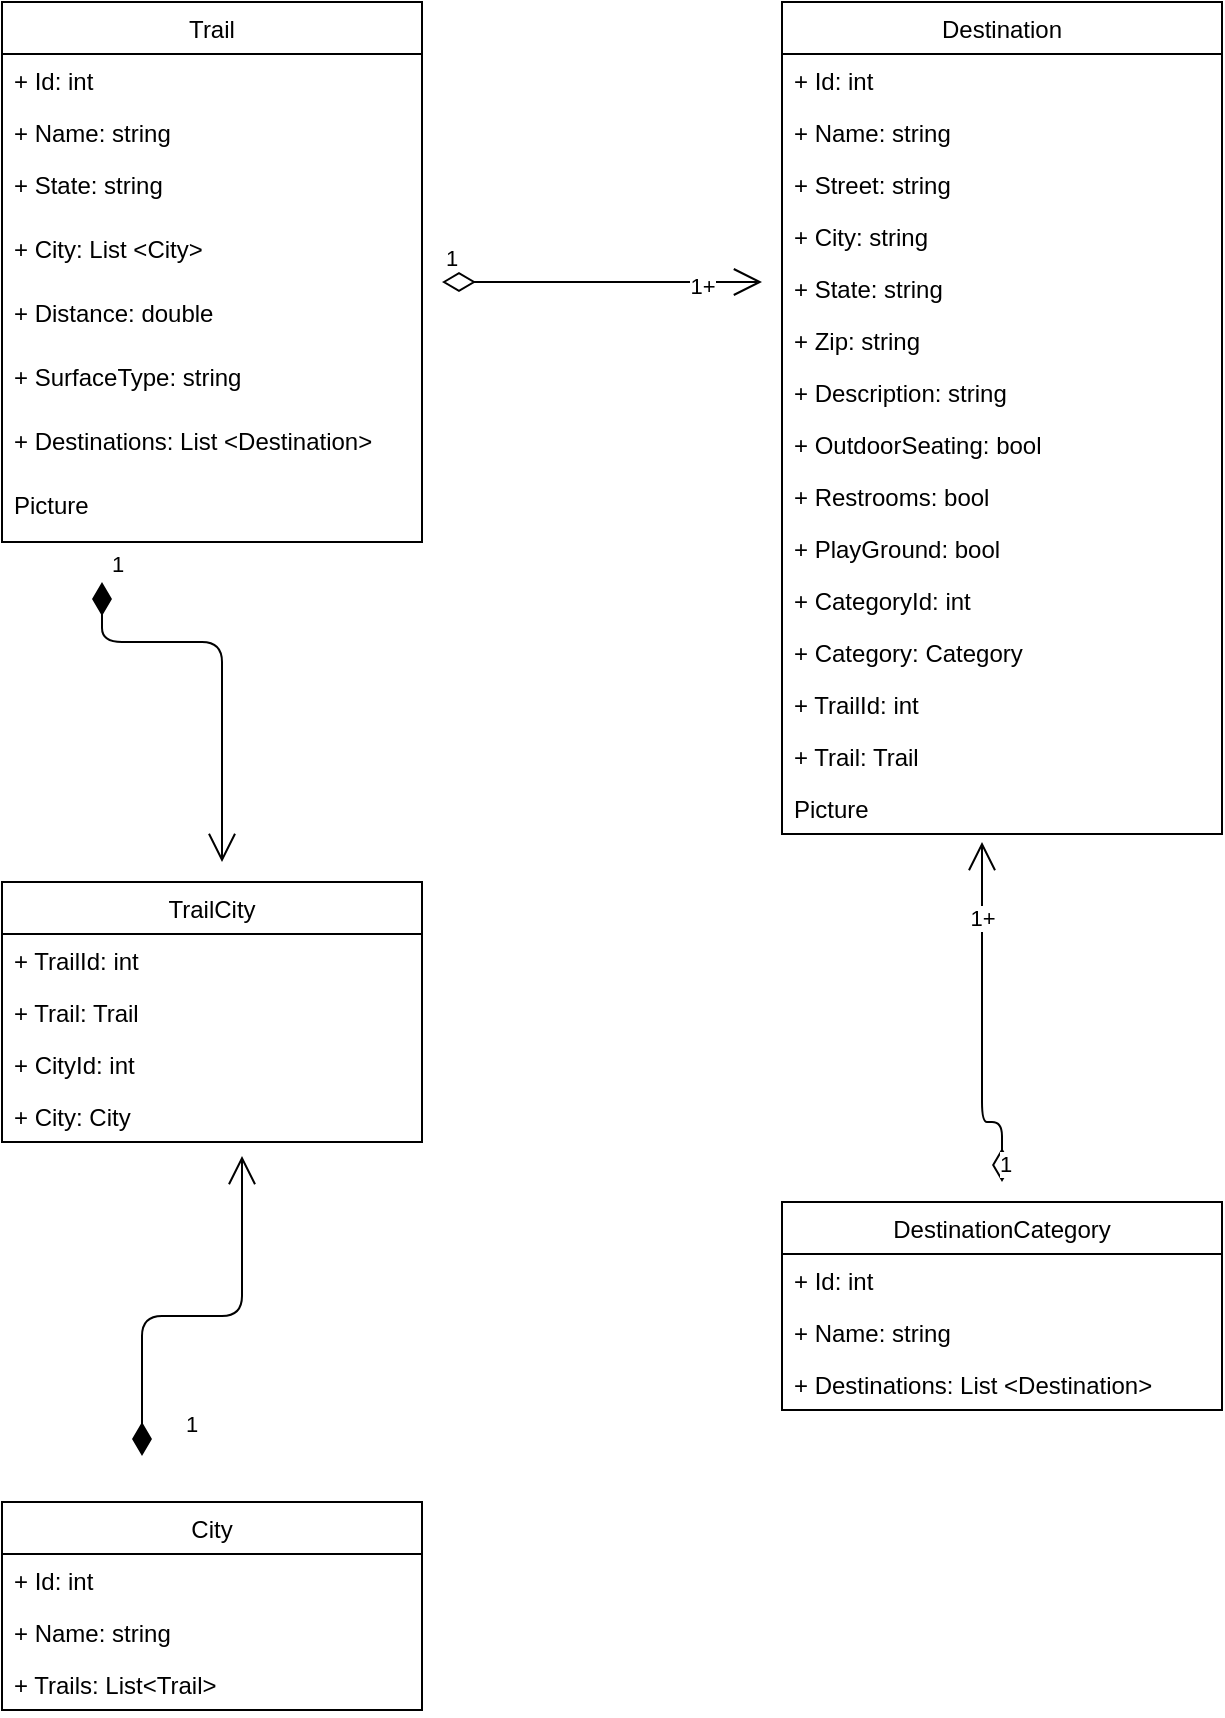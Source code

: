 <mxfile version="13.5.5" type="device"><diagram id="51SBfV6STvOOBxzDmzmi" name="Page-1"><mxGraphModel dx="1216" dy="967" grid="1" gridSize="10" guides="1" tooltips="1" connect="1" arrows="1" fold="1" page="1" pageScale="1" pageWidth="850" pageHeight="1100" math="0" shadow="0"><root><mxCell id="0"/><mxCell id="1" parent="0"/><mxCell id="F3EIsQNgNk9y5ltb0pRm-1" value="Trail" style="swimlane;fontStyle=0;childLayout=stackLayout;horizontal=1;startSize=26;fillColor=none;horizontalStack=0;resizeParent=1;resizeParentMax=0;resizeLast=0;collapsible=1;marginBottom=0;" vertex="1" parent="1"><mxGeometry x="100" y="110" width="210" height="270" as="geometry"><mxRectangle x="100" y="110" width="60" height="26" as="alternateBounds"/></mxGeometry></mxCell><mxCell id="F3EIsQNgNk9y5ltb0pRm-2" value="+ Id: int" style="text;strokeColor=none;fillColor=none;align=left;verticalAlign=top;spacingLeft=4;spacingRight=4;overflow=hidden;rotatable=0;points=[[0,0.5],[1,0.5]];portConstraint=eastwest;" vertex="1" parent="F3EIsQNgNk9y5ltb0pRm-1"><mxGeometry y="26" width="210" height="26" as="geometry"/></mxCell><mxCell id="F3EIsQNgNk9y5ltb0pRm-3" value="+ Name: string" style="text;strokeColor=none;fillColor=none;align=left;verticalAlign=top;spacingLeft=4;spacingRight=4;overflow=hidden;rotatable=0;points=[[0,0.5],[1,0.5]];portConstraint=eastwest;" vertex="1" parent="F3EIsQNgNk9y5ltb0pRm-1"><mxGeometry y="52" width="210" height="26" as="geometry"/></mxCell><mxCell id="F3EIsQNgNk9y5ltb0pRm-4" value="+ State: string&#10;" style="text;strokeColor=none;fillColor=none;align=left;verticalAlign=top;spacingLeft=4;spacingRight=4;overflow=hidden;rotatable=0;points=[[0,0.5],[1,0.5]];portConstraint=eastwest;" vertex="1" parent="F3EIsQNgNk9y5ltb0pRm-1"><mxGeometry y="78" width="210" height="32" as="geometry"/></mxCell><mxCell id="F3EIsQNgNk9y5ltb0pRm-10" value="+ City: List &lt;City&gt;&#10;" style="text;strokeColor=none;fillColor=none;align=left;verticalAlign=top;spacingLeft=4;spacingRight=4;overflow=hidden;rotatable=0;points=[[0,0.5],[1,0.5]];portConstraint=eastwest;" vertex="1" parent="F3EIsQNgNk9y5ltb0pRm-1"><mxGeometry y="110" width="210" height="32" as="geometry"/></mxCell><mxCell id="F3EIsQNgNk9y5ltb0pRm-11" value="+ Distance: double&#10;" style="text;strokeColor=none;fillColor=none;align=left;verticalAlign=top;spacingLeft=4;spacingRight=4;overflow=hidden;rotatable=0;points=[[0,0.5],[1,0.5]];portConstraint=eastwest;" vertex="1" parent="F3EIsQNgNk9y5ltb0pRm-1"><mxGeometry y="142" width="210" height="32" as="geometry"/></mxCell><mxCell id="F3EIsQNgNk9y5ltb0pRm-12" value="+ SurfaceType: string&#10;" style="text;strokeColor=none;fillColor=none;align=left;verticalAlign=top;spacingLeft=4;spacingRight=4;overflow=hidden;rotatable=0;points=[[0,0.5],[1,0.5]];portConstraint=eastwest;" vertex="1" parent="F3EIsQNgNk9y5ltb0pRm-1"><mxGeometry y="174" width="210" height="32" as="geometry"/></mxCell><mxCell id="F3EIsQNgNk9y5ltb0pRm-13" value="+ Destinations: List &lt;Destination&gt;&#10;" style="text;strokeColor=none;fillColor=none;align=left;verticalAlign=top;spacingLeft=4;spacingRight=4;overflow=hidden;rotatable=0;points=[[0,0.5],[1,0.5]];portConstraint=eastwest;" vertex="1" parent="F3EIsQNgNk9y5ltb0pRm-1"><mxGeometry y="206" width="210" height="32" as="geometry"/></mxCell><mxCell id="F3EIsQNgNk9y5ltb0pRm-14" value="Picture" style="text;strokeColor=none;fillColor=none;align=left;verticalAlign=top;spacingLeft=4;spacingRight=4;overflow=hidden;rotatable=0;points=[[0,0.5],[1,0.5]];portConstraint=eastwest;" vertex="1" parent="F3EIsQNgNk9y5ltb0pRm-1"><mxGeometry y="238" width="210" height="32" as="geometry"/></mxCell><mxCell id="F3EIsQNgNk9y5ltb0pRm-19" value="Destination" style="swimlane;fontStyle=0;childLayout=stackLayout;horizontal=1;startSize=26;fillColor=none;horizontalStack=0;resizeParent=1;resizeParentMax=0;resizeLast=0;collapsible=1;marginBottom=0;" vertex="1" parent="1"><mxGeometry x="490" y="110" width="220" height="416" as="geometry"/></mxCell><mxCell id="F3EIsQNgNk9y5ltb0pRm-20" value="+ Id: int" style="text;strokeColor=none;fillColor=none;align=left;verticalAlign=top;spacingLeft=4;spacingRight=4;overflow=hidden;rotatable=0;points=[[0,0.5],[1,0.5]];portConstraint=eastwest;" vertex="1" parent="F3EIsQNgNk9y5ltb0pRm-19"><mxGeometry y="26" width="220" height="26" as="geometry"/></mxCell><mxCell id="F3EIsQNgNk9y5ltb0pRm-21" value="+ Name: string" style="text;strokeColor=none;fillColor=none;align=left;verticalAlign=top;spacingLeft=4;spacingRight=4;overflow=hidden;rotatable=0;points=[[0,0.5],[1,0.5]];portConstraint=eastwest;" vertex="1" parent="F3EIsQNgNk9y5ltb0pRm-19"><mxGeometry y="52" width="220" height="26" as="geometry"/></mxCell><mxCell id="F3EIsQNgNk9y5ltb0pRm-22" value="+ Street: string" style="text;strokeColor=none;fillColor=none;align=left;verticalAlign=top;spacingLeft=4;spacingRight=4;overflow=hidden;rotatable=0;points=[[0,0.5],[1,0.5]];portConstraint=eastwest;" vertex="1" parent="F3EIsQNgNk9y5ltb0pRm-19"><mxGeometry y="78" width="220" height="26" as="geometry"/></mxCell><mxCell id="F3EIsQNgNk9y5ltb0pRm-23" value="+ City: string" style="text;strokeColor=none;fillColor=none;align=left;verticalAlign=top;spacingLeft=4;spacingRight=4;overflow=hidden;rotatable=0;points=[[0,0.5],[1,0.5]];portConstraint=eastwest;" vertex="1" parent="F3EIsQNgNk9y5ltb0pRm-19"><mxGeometry y="104" width="220" height="26" as="geometry"/></mxCell><mxCell id="F3EIsQNgNk9y5ltb0pRm-24" value="+ State: string" style="text;strokeColor=none;fillColor=none;align=left;verticalAlign=top;spacingLeft=4;spacingRight=4;overflow=hidden;rotatable=0;points=[[0,0.5],[1,0.5]];portConstraint=eastwest;" vertex="1" parent="F3EIsQNgNk9y5ltb0pRm-19"><mxGeometry y="130" width="220" height="26" as="geometry"/></mxCell><mxCell id="F3EIsQNgNk9y5ltb0pRm-25" value="+ Zip: string" style="text;strokeColor=none;fillColor=none;align=left;verticalAlign=top;spacingLeft=4;spacingRight=4;overflow=hidden;rotatable=0;points=[[0,0.5],[1,0.5]];portConstraint=eastwest;" vertex="1" parent="F3EIsQNgNk9y5ltb0pRm-19"><mxGeometry y="156" width="220" height="26" as="geometry"/></mxCell><mxCell id="F3EIsQNgNk9y5ltb0pRm-26" value="+ Description: string" style="text;strokeColor=none;fillColor=none;align=left;verticalAlign=top;spacingLeft=4;spacingRight=4;overflow=hidden;rotatable=0;points=[[0,0.5],[1,0.5]];portConstraint=eastwest;" vertex="1" parent="F3EIsQNgNk9y5ltb0pRm-19"><mxGeometry y="182" width="220" height="26" as="geometry"/></mxCell><mxCell id="F3EIsQNgNk9y5ltb0pRm-27" value="+ OutdoorSeating: bool" style="text;strokeColor=none;fillColor=none;align=left;verticalAlign=top;spacingLeft=4;spacingRight=4;overflow=hidden;rotatable=0;points=[[0,0.5],[1,0.5]];portConstraint=eastwest;" vertex="1" parent="F3EIsQNgNk9y5ltb0pRm-19"><mxGeometry y="208" width="220" height="26" as="geometry"/></mxCell><mxCell id="F3EIsQNgNk9y5ltb0pRm-28" value="+ Restrooms: bool" style="text;strokeColor=none;fillColor=none;align=left;verticalAlign=top;spacingLeft=4;spacingRight=4;overflow=hidden;rotatable=0;points=[[0,0.5],[1,0.5]];portConstraint=eastwest;" vertex="1" parent="F3EIsQNgNk9y5ltb0pRm-19"><mxGeometry y="234" width="220" height="26" as="geometry"/></mxCell><mxCell id="F3EIsQNgNk9y5ltb0pRm-29" value="+ PlayGround: bool" style="text;strokeColor=none;fillColor=none;align=left;verticalAlign=top;spacingLeft=4;spacingRight=4;overflow=hidden;rotatable=0;points=[[0,0.5],[1,0.5]];portConstraint=eastwest;" vertex="1" parent="F3EIsQNgNk9y5ltb0pRm-19"><mxGeometry y="260" width="220" height="26" as="geometry"/></mxCell><mxCell id="F3EIsQNgNk9y5ltb0pRm-30" value="+ CategoryId: int" style="text;strokeColor=none;fillColor=none;align=left;verticalAlign=top;spacingLeft=4;spacingRight=4;overflow=hidden;rotatable=0;points=[[0,0.5],[1,0.5]];portConstraint=eastwest;" vertex="1" parent="F3EIsQNgNk9y5ltb0pRm-19"><mxGeometry y="286" width="220" height="26" as="geometry"/></mxCell><mxCell id="F3EIsQNgNk9y5ltb0pRm-31" value="+ Category: Category" style="text;strokeColor=none;fillColor=none;align=left;verticalAlign=top;spacingLeft=4;spacingRight=4;overflow=hidden;rotatable=0;points=[[0,0.5],[1,0.5]];portConstraint=eastwest;" vertex="1" parent="F3EIsQNgNk9y5ltb0pRm-19"><mxGeometry y="312" width="220" height="26" as="geometry"/></mxCell><mxCell id="F3EIsQNgNk9y5ltb0pRm-32" value="+ TrailId: int" style="text;strokeColor=none;fillColor=none;align=left;verticalAlign=top;spacingLeft=4;spacingRight=4;overflow=hidden;rotatable=0;points=[[0,0.5],[1,0.5]];portConstraint=eastwest;" vertex="1" parent="F3EIsQNgNk9y5ltb0pRm-19"><mxGeometry y="338" width="220" height="26" as="geometry"/></mxCell><mxCell id="F3EIsQNgNk9y5ltb0pRm-33" value="+ Trail: Trail" style="text;strokeColor=none;fillColor=none;align=left;verticalAlign=top;spacingLeft=4;spacingRight=4;overflow=hidden;rotatable=0;points=[[0,0.5],[1,0.5]];portConstraint=eastwest;" vertex="1" parent="F3EIsQNgNk9y5ltb0pRm-19"><mxGeometry y="364" width="220" height="26" as="geometry"/></mxCell><mxCell id="F3EIsQNgNk9y5ltb0pRm-34" value="Picture" style="text;strokeColor=none;fillColor=none;align=left;verticalAlign=top;spacingLeft=4;spacingRight=4;overflow=hidden;rotatable=0;points=[[0,0.5],[1,0.5]];portConstraint=eastwest;" vertex="1" parent="F3EIsQNgNk9y5ltb0pRm-19"><mxGeometry y="390" width="220" height="26" as="geometry"/></mxCell><mxCell id="F3EIsQNgNk9y5ltb0pRm-48" value="1" style="endArrow=open;html=1;endSize=12;startArrow=diamondThin;startSize=14;startFill=0;edgeStyle=orthogonalEdgeStyle;align=left;verticalAlign=bottom;" edge="1" parent="1"><mxGeometry x="-1" y="3" relative="1" as="geometry"><mxPoint x="600" y="700" as="sourcePoint"/><mxPoint x="590" y="530" as="targetPoint"/><Array as="points"><mxPoint x="600" y="670"/><mxPoint x="590" y="670"/></Array></mxGeometry></mxCell><mxCell id="F3EIsQNgNk9y5ltb0pRm-51" value="1+" style="edgeLabel;html=1;align=center;verticalAlign=middle;resizable=0;points=[];" vertex="1" connectable="0" parent="F3EIsQNgNk9y5ltb0pRm-48"><mxGeometry x="0.575" relative="1" as="geometry"><mxPoint as="offset"/></mxGeometry></mxCell><mxCell id="F3EIsQNgNk9y5ltb0pRm-35" value="DestinationCategory" style="swimlane;fontStyle=0;childLayout=stackLayout;horizontal=1;startSize=26;fillColor=none;horizontalStack=0;resizeParent=1;resizeParentMax=0;resizeLast=0;collapsible=1;marginBottom=0;" vertex="1" parent="1"><mxGeometry x="490" y="710" width="220" height="104" as="geometry"/></mxCell><mxCell id="F3EIsQNgNk9y5ltb0pRm-36" value="+ Id: int" style="text;strokeColor=none;fillColor=none;align=left;verticalAlign=top;spacingLeft=4;spacingRight=4;overflow=hidden;rotatable=0;points=[[0,0.5],[1,0.5]];portConstraint=eastwest;" vertex="1" parent="F3EIsQNgNk9y5ltb0pRm-35"><mxGeometry y="26" width="220" height="26" as="geometry"/></mxCell><mxCell id="F3EIsQNgNk9y5ltb0pRm-37" value="+ Name: string" style="text;strokeColor=none;fillColor=none;align=left;verticalAlign=top;spacingLeft=4;spacingRight=4;overflow=hidden;rotatable=0;points=[[0,0.5],[1,0.5]];portConstraint=eastwest;" vertex="1" parent="F3EIsQNgNk9y5ltb0pRm-35"><mxGeometry y="52" width="220" height="26" as="geometry"/></mxCell><mxCell id="F3EIsQNgNk9y5ltb0pRm-38" value="+ Destinations: List &lt;Destination&gt;" style="text;strokeColor=none;fillColor=none;align=left;verticalAlign=top;spacingLeft=4;spacingRight=4;overflow=hidden;rotatable=0;points=[[0,0.5],[1,0.5]];portConstraint=eastwest;" vertex="1" parent="F3EIsQNgNk9y5ltb0pRm-35"><mxGeometry y="78" width="220" height="26" as="geometry"/></mxCell><mxCell id="F3EIsQNgNk9y5ltb0pRm-49" value="1" style="endArrow=open;html=1;endSize=12;startArrow=diamondThin;startSize=14;startFill=0;edgeStyle=orthogonalEdgeStyle;align=left;verticalAlign=bottom;" edge="1" parent="1"><mxGeometry x="-1" y="3" relative="1" as="geometry"><mxPoint x="320" y="250" as="sourcePoint"/><mxPoint x="480" y="250" as="targetPoint"/><Array as="points"><mxPoint x="400" y="250"/><mxPoint x="400" y="250"/></Array></mxGeometry></mxCell><mxCell id="F3EIsQNgNk9y5ltb0pRm-50" value="1+" style="edgeLabel;html=1;align=center;verticalAlign=middle;resizable=0;points=[];" vertex="1" connectable="0" parent="F3EIsQNgNk9y5ltb0pRm-49"><mxGeometry x="0.235" y="-2" relative="1" as="geometry"><mxPoint x="31" as="offset"/></mxGeometry></mxCell><mxCell id="F3EIsQNgNk9y5ltb0pRm-52" value="1" style="endArrow=open;html=1;endSize=12;startArrow=diamondThin;startSize=14;startFill=1;edgeStyle=orthogonalEdgeStyle;align=left;verticalAlign=bottom;" edge="1" parent="1"><mxGeometry x="-0.1" y="-63" relative="1" as="geometry"><mxPoint x="170" y="837" as="sourcePoint"/><mxPoint x="220" y="687" as="targetPoint"/><Array as="points"><mxPoint x="170" y="767"/><mxPoint x="220" y="767"/></Array><mxPoint as="offset"/></mxGeometry></mxCell><mxCell id="F3EIsQNgNk9y5ltb0pRm-39" value="City" style="swimlane;fontStyle=0;childLayout=stackLayout;horizontal=1;startSize=26;fillColor=none;horizontalStack=0;resizeParent=1;resizeParentMax=0;resizeLast=0;collapsible=1;marginBottom=0;" vertex="1" parent="1"><mxGeometry x="100" y="860" width="210" height="104" as="geometry"/></mxCell><mxCell id="F3EIsQNgNk9y5ltb0pRm-40" value="+ Id: int" style="text;strokeColor=none;fillColor=none;align=left;verticalAlign=top;spacingLeft=4;spacingRight=4;overflow=hidden;rotatable=0;points=[[0,0.5],[1,0.5]];portConstraint=eastwest;" vertex="1" parent="F3EIsQNgNk9y5ltb0pRm-39"><mxGeometry y="26" width="210" height="26" as="geometry"/></mxCell><mxCell id="F3EIsQNgNk9y5ltb0pRm-41" value="+ Name: string" style="text;strokeColor=none;fillColor=none;align=left;verticalAlign=top;spacingLeft=4;spacingRight=4;overflow=hidden;rotatable=0;points=[[0,0.5],[1,0.5]];portConstraint=eastwest;" vertex="1" parent="F3EIsQNgNk9y5ltb0pRm-39"><mxGeometry y="52" width="210" height="26" as="geometry"/></mxCell><mxCell id="F3EIsQNgNk9y5ltb0pRm-42" value="+ Trails: List&lt;Trail&gt;" style="text;strokeColor=none;fillColor=none;align=left;verticalAlign=top;spacingLeft=4;spacingRight=4;overflow=hidden;rotatable=0;points=[[0,0.5],[1,0.5]];portConstraint=eastwest;" vertex="1" parent="F3EIsQNgNk9y5ltb0pRm-39"><mxGeometry y="78" width="210" height="26" as="geometry"/></mxCell><mxCell id="F3EIsQNgNk9y5ltb0pRm-53" value="1" style="endArrow=open;html=1;endSize=12;startArrow=diamondThin;startSize=14;startFill=1;edgeStyle=orthogonalEdgeStyle;align=left;verticalAlign=bottom;" edge="1" parent="1"><mxGeometry x="-1" y="3" relative="1" as="geometry"><mxPoint x="150" y="400" as="sourcePoint"/><mxPoint x="210" y="540" as="targetPoint"/><Array as="points"><mxPoint x="150" y="430"/><mxPoint x="210" y="430"/></Array></mxGeometry></mxCell><mxCell id="F3EIsQNgNk9y5ltb0pRm-43" value="TrailCity" style="swimlane;fontStyle=0;childLayout=stackLayout;horizontal=1;startSize=26;fillColor=none;horizontalStack=0;resizeParent=1;resizeParentMax=0;resizeLast=0;collapsible=1;marginBottom=0;" vertex="1" parent="1"><mxGeometry x="100" y="550" width="210" height="130" as="geometry"/></mxCell><mxCell id="F3EIsQNgNk9y5ltb0pRm-44" value="+ TrailId: int" style="text;strokeColor=none;fillColor=none;align=left;verticalAlign=top;spacingLeft=4;spacingRight=4;overflow=hidden;rotatable=0;points=[[0,0.5],[1,0.5]];portConstraint=eastwest;" vertex="1" parent="F3EIsQNgNk9y5ltb0pRm-43"><mxGeometry y="26" width="210" height="26" as="geometry"/></mxCell><mxCell id="F3EIsQNgNk9y5ltb0pRm-45" value="+ Trail: Trail" style="text;strokeColor=none;fillColor=none;align=left;verticalAlign=top;spacingLeft=4;spacingRight=4;overflow=hidden;rotatable=0;points=[[0,0.5],[1,0.5]];portConstraint=eastwest;" vertex="1" parent="F3EIsQNgNk9y5ltb0pRm-43"><mxGeometry y="52" width="210" height="26" as="geometry"/></mxCell><mxCell id="F3EIsQNgNk9y5ltb0pRm-46" value="+ CityId: int" style="text;strokeColor=none;fillColor=none;align=left;verticalAlign=top;spacingLeft=4;spacingRight=4;overflow=hidden;rotatable=0;points=[[0,0.5],[1,0.5]];portConstraint=eastwest;" vertex="1" parent="F3EIsQNgNk9y5ltb0pRm-43"><mxGeometry y="78" width="210" height="26" as="geometry"/></mxCell><mxCell id="F3EIsQNgNk9y5ltb0pRm-47" value="+ City: City" style="text;strokeColor=none;fillColor=none;align=left;verticalAlign=top;spacingLeft=4;spacingRight=4;overflow=hidden;rotatable=0;points=[[0,0.5],[1,0.5]];portConstraint=eastwest;" vertex="1" parent="F3EIsQNgNk9y5ltb0pRm-43"><mxGeometry y="104" width="210" height="26" as="geometry"/></mxCell></root></mxGraphModel></diagram></mxfile>